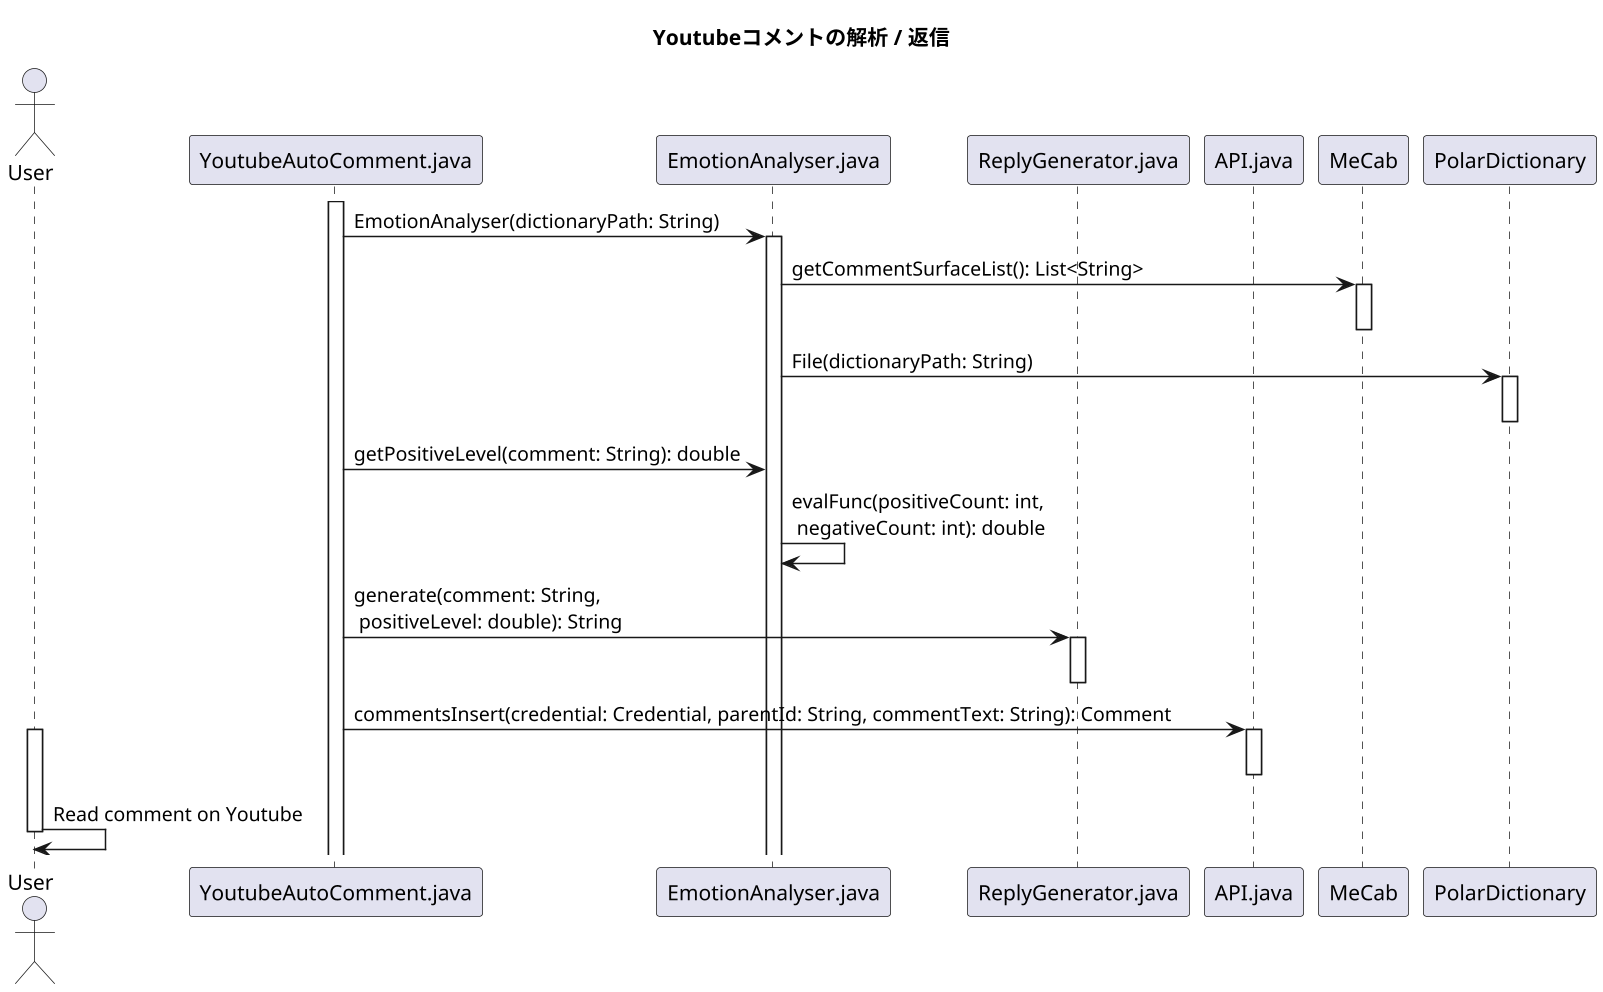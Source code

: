 ' @file      YoutubeAutoComment_SequenceDiagram_CommentAnalyser.pu
' @brief     高度情報演習2B プロジェクト計画書のシーケンス図の出力用ファイル（コメント解析パート）
' @note      java -jar plantuml.jar -graphvizdot C:\Graphviz\bin\dot.exe -charset UTF-8 .\*.pu
' @auther    AL18036 Kataoka Nagi
' @date      2021-01-05 06:05:48
' $Version   1.2
' $Revision  1.0
' @par       修正点：commentsInsert()の引数
' @see       https://qiita.com/opengl-8080/items/98c510b8ca060bdd2ea3

''''''''''''''''''''''''''''''''''''''''''''''''''''''''''''''''''''''''''''''''

@startuml out/SequenceDiagram_CommentAnalyser.png
scale 1.5
skinparam DefaultFontName メイリオ
' 可視性の変更
skinparam classAttributeIconSize 0

''''''''''''''''''''''''''''''''''''''''''''''''''

title
**Youtubeコメントの解析 / 返信**
end title

''''''''''''''''''''''''''''''''''''''''''''''''''''''''''''''''''''''''''''''''

actor User
participant YoutubeAutoComment.java
participant EmotionAnalyser.java
participant ReplyGenerator.java
participant API.java
participant MeCab
participant PolarDictionary

''''''''''''''''''''''''''''''''''''''''''''''''''''''''''''''''''''''''''''''''
activate YoutubeAutoComment.java
YoutubeAutoComment.java -> EmotionAnalyser.java: EmotionAnalyser(dictionaryPath: String)
activate EmotionAnalyser.java

''''''''''''''''''''''''''''''''''''''''''''''''''

EmotionAnalyser.java -> MeCab: getCommentSurfaceList(): List<String> 
' EmotionAnalyser.java -> MeCab: exec(String: mecabCommand): Process
activate MeCab
deactivate MeCab

''''''''''''''''''''''''''''''''''''''''''''''''''

EmotionAnalyser.java -> PolarDictionary: File(dictionaryPath: String)
activate PolarDictionary
deactivate PolarDictionary

''''''''''''''''''''''''''''''''''''''''''''''''''

YoutubeAutoComment.java -> EmotionAnalyser.java: getPositiveLevel(comment: String): double
EmotionAnalyser.java -> EmotionAnalyser.java: evalFunc(positiveCount: int,\n negativeCount: int): double

''''''''''''''''''''''''''''''''''''''''''''''''''

YoutubeAutoComment.java -> ReplyGenerator.java: generate(comment: String,\n positiveLevel: double): String
activate ReplyGenerator.java
deactivate ReplyGenerator.java

''''''''''''''''''''''''''''''''''''''''''''''''''

YoutubeAutoComment.java -> API.java:  commentsInsert(credential: Credential, parentId: String, commentText: String): Comment
activate API.java
deactivate API.java

''''''''''''''''''''''''''''''''''''''''''''''''''

activate User
User -> User: Read comment on Youtube
deactivate User

@enduml
